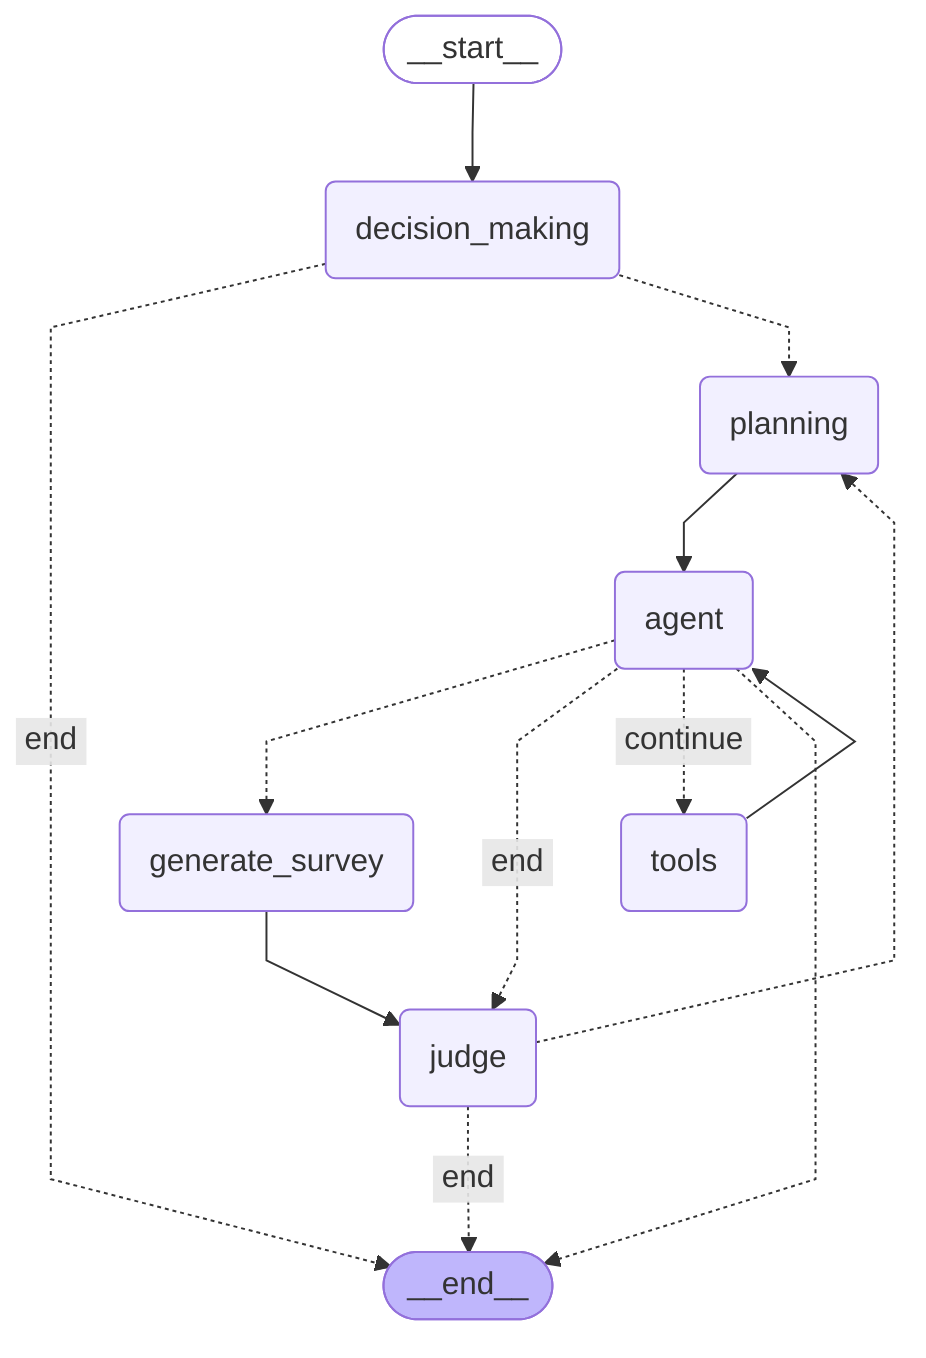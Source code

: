 ---
config:
  flowchart:
    curve: linear
---
graph TD;
	__start__([<p>__start__</p>]):::first
	decision_making(decision_making)
	planning(planning)
	tools(tools)
	agent(agent)
	judge(judge)
	generate_survey(generate_survey)
	__end__([<p>__end__</p>]):::last
	__start__ --> decision_making;
	agent -.-> generate_survey;
	agent -. &nbsp;end&nbsp; .-> judge;
	agent -. &nbsp;continue&nbsp; .-> tools;
	decision_making -. &nbsp;end&nbsp; .-> __end__;
	decision_making -.-> planning;
	generate_survey --> judge;
	judge -. &nbsp;end&nbsp; .-> __end__;
	judge -.-> planning;
	planning --> agent;
	tools --> agent;
	agent -.-> __end__;
	classDef default fill:#f2f0ff,line-height:1.2
	classDef first fill-opacity:0
	classDef last fill:#bfb6fc